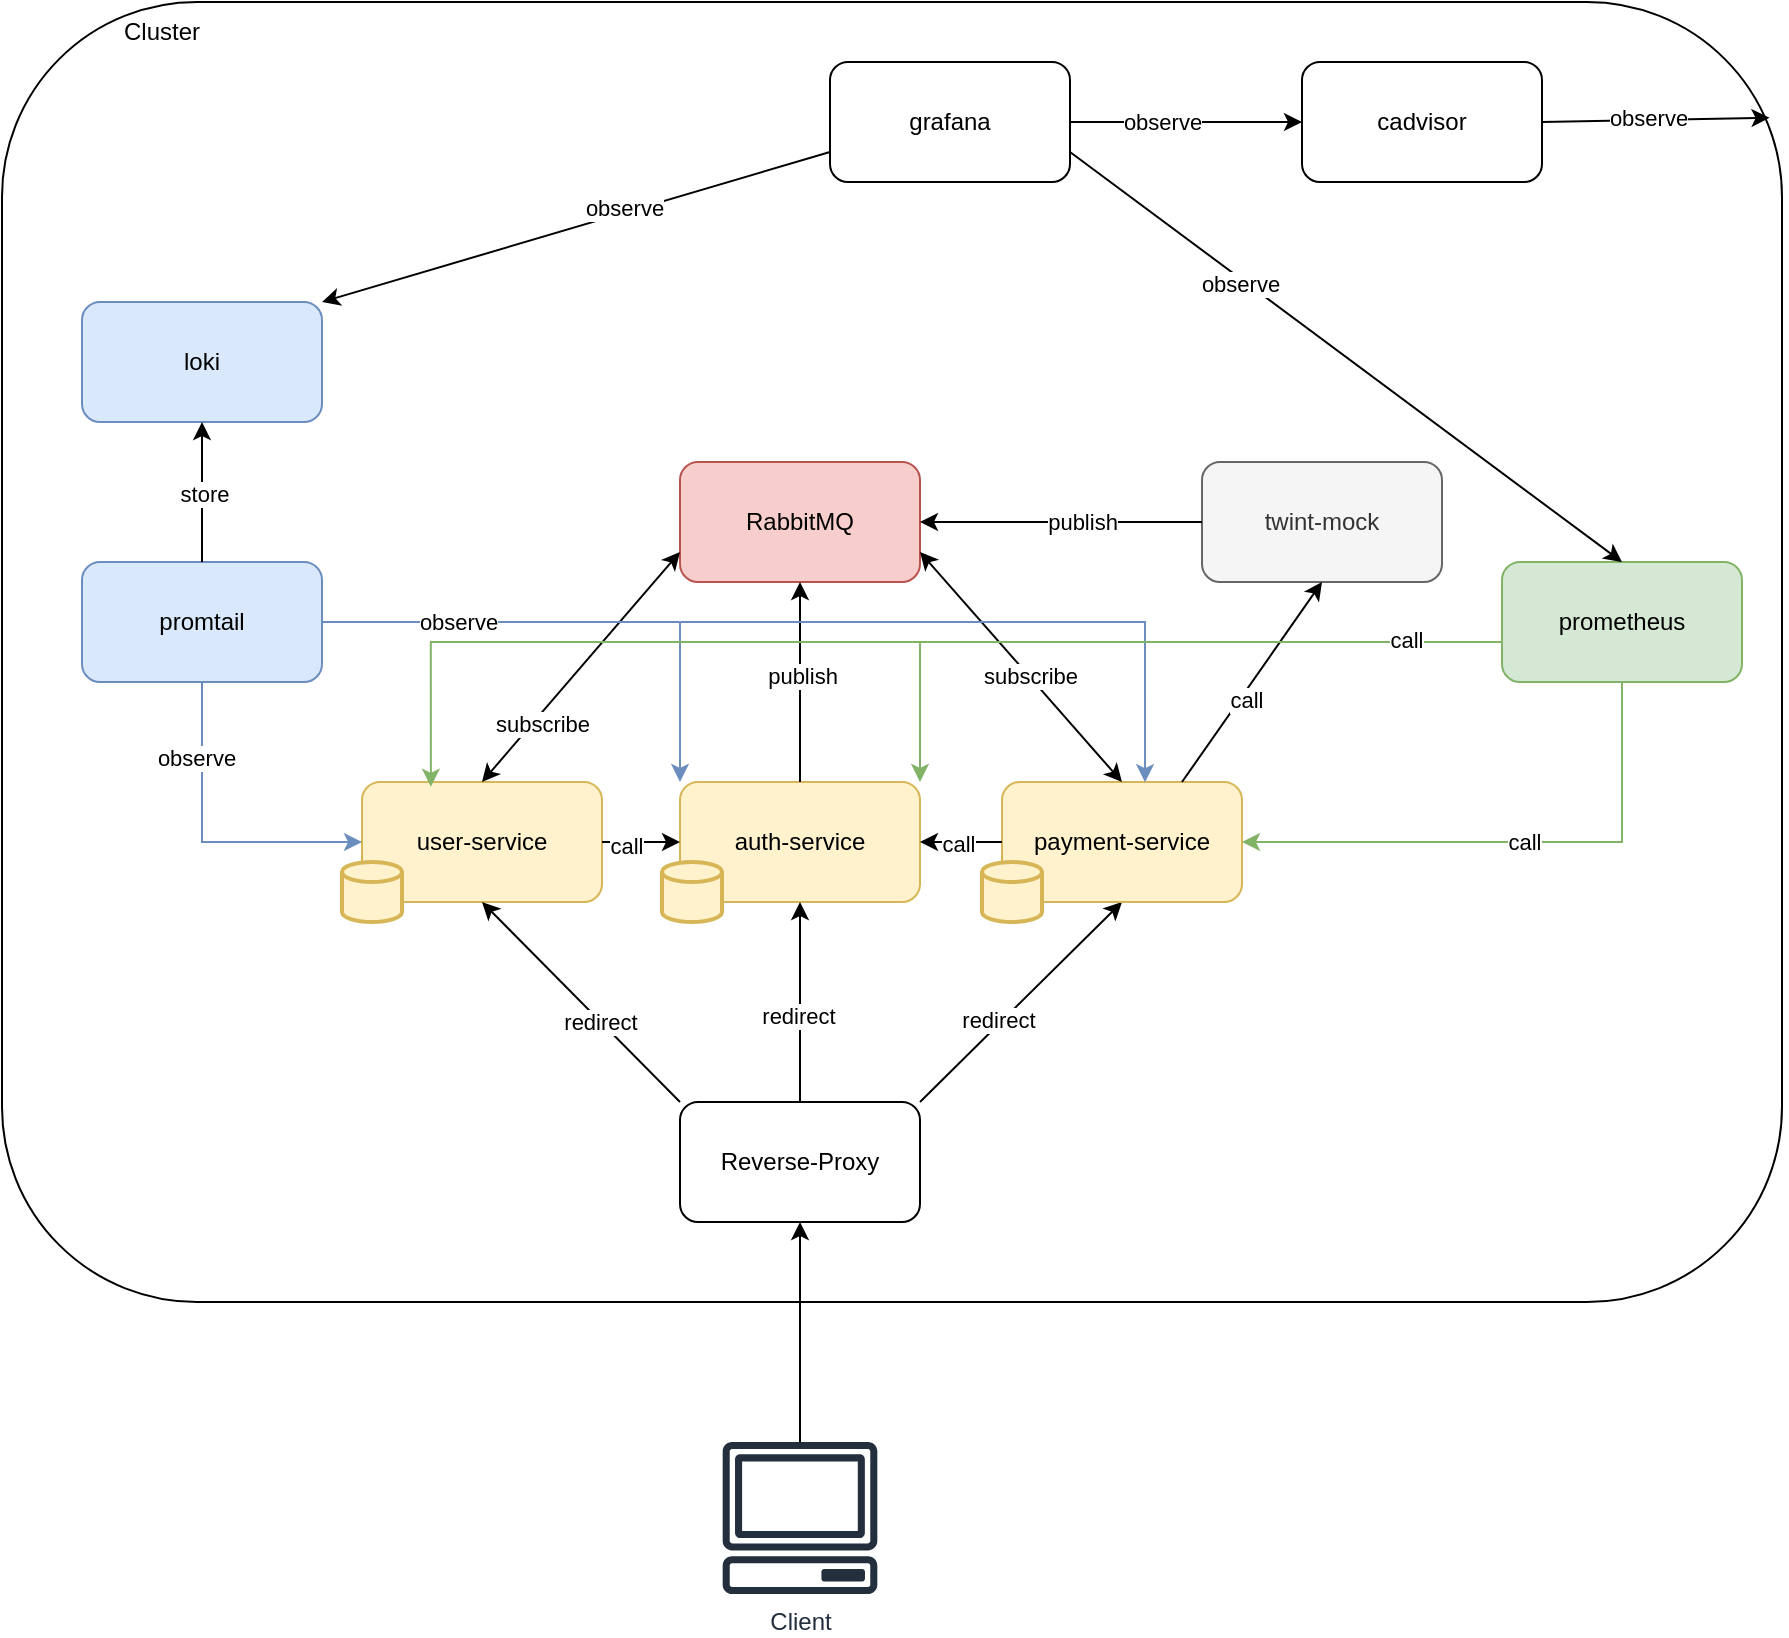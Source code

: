 <mxfile version="27.0.6">
  <diagram name="Seite-1" id="a_0hzJHnJxq_7q3SXprV">
    <mxGraphModel dx="1722" dy="932" grid="1" gridSize="10" guides="1" tooltips="1" connect="1" arrows="1" fold="1" page="1" pageScale="1" pageWidth="827" pageHeight="1169" math="0" shadow="0">
      <root>
        <mxCell id="0" />
        <mxCell id="1" parent="0" />
        <mxCell id="yX-IMmCzJm-knWDhz3Kd-60" value="" style="rounded=1;whiteSpace=wrap;html=1;fillColor=none;" vertex="1" parent="1">
          <mxGeometry y="80" width="890" height="650" as="geometry" />
        </mxCell>
        <mxCell id="yX-IMmCzJm-knWDhz3Kd-1" value="Client" style="sketch=0;outlineConnect=0;fontColor=#232F3E;gradientColor=none;fillColor=#232F3D;strokeColor=none;dashed=0;verticalLabelPosition=bottom;verticalAlign=top;align=center;html=1;fontSize=12;fontStyle=0;aspect=fixed;pointerEvents=1;shape=mxgraph.aws4.client;" vertex="1" parent="1">
          <mxGeometry x="360" y="800" width="78" height="76" as="geometry" />
        </mxCell>
        <mxCell id="yX-IMmCzJm-knWDhz3Kd-2" value="Reverse-Proxy" style="rounded=1;whiteSpace=wrap;html=1;" vertex="1" parent="1">
          <mxGeometry x="339" y="630" width="120" height="60" as="geometry" />
        </mxCell>
        <mxCell id="yX-IMmCzJm-knWDhz3Kd-3" value="" style="endArrow=classic;html=1;rounded=0;entryX=0.5;entryY=1;entryDx=0;entryDy=0;" edge="1" parent="1" source="yX-IMmCzJm-knWDhz3Kd-1" target="yX-IMmCzJm-knWDhz3Kd-2">
          <mxGeometry width="50" height="50" relative="1" as="geometry">
            <mxPoint x="340" y="800" as="sourcePoint" />
            <mxPoint x="390" y="750" as="targetPoint" />
          </mxGeometry>
        </mxCell>
        <mxCell id="yX-IMmCzJm-knWDhz3Kd-4" value="auth-service" style="rounded=1;whiteSpace=wrap;html=1;fillColor=#fff2cc;strokeColor=#d6b656;" vertex="1" parent="1">
          <mxGeometry x="339" y="470" width="120" height="60" as="geometry" />
        </mxCell>
        <mxCell id="yX-IMmCzJm-knWDhz3Kd-5" value="" style="endArrow=classic;html=1;rounded=0;entryX=0.5;entryY=1;entryDx=0;entryDy=0;" edge="1" parent="1" source="yX-IMmCzJm-knWDhz3Kd-2" target="yX-IMmCzJm-knWDhz3Kd-4">
          <mxGeometry width="50" height="50" relative="1" as="geometry">
            <mxPoint x="160" y="600" as="sourcePoint" />
            <mxPoint x="210" y="550" as="targetPoint" />
          </mxGeometry>
        </mxCell>
        <mxCell id="yX-IMmCzJm-knWDhz3Kd-22" value="redirect" style="edgeLabel;html=1;align=center;verticalAlign=middle;resizable=0;points=[];" vertex="1" connectable="0" parent="yX-IMmCzJm-knWDhz3Kd-5">
          <mxGeometry x="-0.134" y="1" relative="1" as="geometry">
            <mxPoint as="offset" />
          </mxGeometry>
        </mxCell>
        <mxCell id="yX-IMmCzJm-knWDhz3Kd-6" value="user-service" style="rounded=1;whiteSpace=wrap;html=1;fillColor=#fff2cc;strokeColor=#d6b656;" vertex="1" parent="1">
          <mxGeometry x="180" y="470" width="120" height="60" as="geometry" />
        </mxCell>
        <mxCell id="yX-IMmCzJm-knWDhz3Kd-7" value="" style="endArrow=classic;html=1;rounded=0;exitX=0;exitY=0;exitDx=0;exitDy=0;entryX=0.5;entryY=1;entryDx=0;entryDy=0;" edge="1" parent="1" source="yX-IMmCzJm-knWDhz3Kd-2" target="yX-IMmCzJm-knWDhz3Kd-6">
          <mxGeometry width="50" height="50" relative="1" as="geometry">
            <mxPoint x="110" y="610" as="sourcePoint" />
            <mxPoint x="160" y="560" as="targetPoint" />
          </mxGeometry>
        </mxCell>
        <mxCell id="yX-IMmCzJm-knWDhz3Kd-21" value="redirect" style="edgeLabel;html=1;align=center;verticalAlign=middle;resizable=0;points=[];" vertex="1" connectable="0" parent="yX-IMmCzJm-knWDhz3Kd-7">
          <mxGeometry x="-0.197" relative="1" as="geometry">
            <mxPoint as="offset" />
          </mxGeometry>
        </mxCell>
        <mxCell id="yX-IMmCzJm-knWDhz3Kd-8" value="" style="endArrow=classic;html=1;rounded=0;exitX=1;exitY=0;exitDx=0;exitDy=0;entryX=0.5;entryY=1;entryDx=0;entryDy=0;" edge="1" parent="1" source="yX-IMmCzJm-knWDhz3Kd-2" target="yX-IMmCzJm-knWDhz3Kd-9">
          <mxGeometry width="50" height="50" relative="1" as="geometry">
            <mxPoint x="660" y="660" as="sourcePoint" />
            <mxPoint x="710" y="610" as="targetPoint" />
          </mxGeometry>
        </mxCell>
        <mxCell id="yX-IMmCzJm-knWDhz3Kd-23" value="redirect" style="edgeLabel;html=1;align=center;verticalAlign=middle;resizable=0;points=[];" vertex="1" connectable="0" parent="yX-IMmCzJm-knWDhz3Kd-8">
          <mxGeometry x="-0.2" y="2" relative="1" as="geometry">
            <mxPoint as="offset" />
          </mxGeometry>
        </mxCell>
        <mxCell id="yX-IMmCzJm-knWDhz3Kd-9" value="payment-service" style="rounded=1;whiteSpace=wrap;html=1;fillColor=#fff2cc;strokeColor=#d6b656;" vertex="1" parent="1">
          <mxGeometry x="500" y="470" width="120" height="60" as="geometry" />
        </mxCell>
        <mxCell id="yX-IMmCzJm-knWDhz3Kd-10" value="RabbitMQ" style="rounded=1;whiteSpace=wrap;html=1;fillColor=#f8cecc;strokeColor=#b85450;" vertex="1" parent="1">
          <mxGeometry x="339" y="310" width="120" height="60" as="geometry" />
        </mxCell>
        <mxCell id="yX-IMmCzJm-knWDhz3Kd-11" value="" style="endArrow=classic;html=1;rounded=0;exitX=0.5;exitY=0;exitDx=0;exitDy=0;entryX=0.5;entryY=1;entryDx=0;entryDy=0;" edge="1" parent="1" source="yX-IMmCzJm-knWDhz3Kd-4" target="yX-IMmCzJm-knWDhz3Kd-10">
          <mxGeometry width="50" height="50" relative="1" as="geometry">
            <mxPoint x="410" y="460" as="sourcePoint" />
            <mxPoint x="460" y="410" as="targetPoint" />
          </mxGeometry>
        </mxCell>
        <mxCell id="yX-IMmCzJm-knWDhz3Kd-29" value="publish" style="edgeLabel;html=1;align=center;verticalAlign=middle;resizable=0;points=[];" vertex="1" connectable="0" parent="yX-IMmCzJm-knWDhz3Kd-11">
          <mxGeometry x="0.071" y="-1" relative="1" as="geometry">
            <mxPoint as="offset" />
          </mxGeometry>
        </mxCell>
        <mxCell id="yX-IMmCzJm-knWDhz3Kd-14" value="twint-mock" style="rounded=1;whiteSpace=wrap;html=1;fillColor=#f5f5f5;strokeColor=#666666;fontColor=#333333;" vertex="1" parent="1">
          <mxGeometry x="600" y="310" width="120" height="60" as="geometry" />
        </mxCell>
        <mxCell id="yX-IMmCzJm-knWDhz3Kd-15" value="" style="endArrow=classic;html=1;rounded=0;exitX=0.75;exitY=0;exitDx=0;exitDy=0;entryX=0.5;entryY=1;entryDx=0;entryDy=0;" edge="1" parent="1" source="yX-IMmCzJm-knWDhz3Kd-9" target="yX-IMmCzJm-knWDhz3Kd-14">
          <mxGeometry width="50" height="50" relative="1" as="geometry">
            <mxPoint x="570" y="430" as="sourcePoint" />
            <mxPoint x="671" y="545" as="targetPoint" />
          </mxGeometry>
        </mxCell>
        <mxCell id="yX-IMmCzJm-knWDhz3Kd-28" value="call" style="edgeLabel;html=1;align=center;verticalAlign=middle;resizable=0;points=[];" vertex="1" connectable="0" parent="yX-IMmCzJm-knWDhz3Kd-15">
          <mxGeometry x="-0.148" y="-2" relative="1" as="geometry">
            <mxPoint as="offset" />
          </mxGeometry>
        </mxCell>
        <mxCell id="yX-IMmCzJm-knWDhz3Kd-16" value="" style="endArrow=classic;html=1;rounded=0;exitX=0;exitY=0.5;exitDx=0;exitDy=0;entryX=1;entryY=0.5;entryDx=0;entryDy=0;" edge="1" parent="1" source="yX-IMmCzJm-knWDhz3Kd-14" target="yX-IMmCzJm-knWDhz3Kd-10">
          <mxGeometry width="50" height="50" relative="1" as="geometry">
            <mxPoint x="650" y="520" as="sourcePoint" />
            <mxPoint x="720" y="420" as="targetPoint" />
          </mxGeometry>
        </mxCell>
        <mxCell id="yX-IMmCzJm-knWDhz3Kd-30" value="publish" style="edgeLabel;html=1;align=center;verticalAlign=middle;resizable=0;points=[];" vertex="1" connectable="0" parent="yX-IMmCzJm-knWDhz3Kd-16">
          <mxGeometry x="-0.143" relative="1" as="geometry">
            <mxPoint as="offset" />
          </mxGeometry>
        </mxCell>
        <mxCell id="yX-IMmCzJm-knWDhz3Kd-17" value="" style="endArrow=classic;startArrow=classic;html=1;rounded=0;exitX=0.5;exitY=0;exitDx=0;exitDy=0;entryX=0;entryY=0.75;entryDx=0;entryDy=0;" edge="1" parent="1" source="yX-IMmCzJm-knWDhz3Kd-6" target="yX-IMmCzJm-knWDhz3Kd-10">
          <mxGeometry width="50" height="50" relative="1" as="geometry">
            <mxPoint x="200" y="410" as="sourcePoint" />
            <mxPoint x="250" y="360" as="targetPoint" />
          </mxGeometry>
        </mxCell>
        <mxCell id="yX-IMmCzJm-knWDhz3Kd-26" value="subscribe" style="edgeLabel;html=1;align=center;verticalAlign=middle;resizable=0;points=[];" vertex="1" connectable="0" parent="yX-IMmCzJm-knWDhz3Kd-17">
          <mxGeometry x="-0.037" y="2" relative="1" as="geometry">
            <mxPoint x="-16" y="27" as="offset" />
          </mxGeometry>
        </mxCell>
        <mxCell id="yX-IMmCzJm-knWDhz3Kd-18" value="" style="endArrow=classic;startArrow=classic;html=1;rounded=0;exitX=0.5;exitY=0;exitDx=0;exitDy=0;entryX=1;entryY=0.75;entryDx=0;entryDy=0;" edge="1" parent="1" source="yX-IMmCzJm-knWDhz3Kd-9" target="yX-IMmCzJm-knWDhz3Kd-10">
          <mxGeometry width="50" height="50" relative="1" as="geometry">
            <mxPoint x="310" y="525" as="sourcePoint" />
            <mxPoint x="409" y="410" as="targetPoint" />
          </mxGeometry>
        </mxCell>
        <mxCell id="yX-IMmCzJm-knWDhz3Kd-27" value="subscribe" style="edgeLabel;html=1;align=center;verticalAlign=middle;resizable=0;points=[];" vertex="1" connectable="0" parent="yX-IMmCzJm-knWDhz3Kd-18">
          <mxGeometry x="-0.082" relative="1" as="geometry">
            <mxPoint as="offset" />
          </mxGeometry>
        </mxCell>
        <mxCell id="yX-IMmCzJm-knWDhz3Kd-19" value="" style="endArrow=classic;html=1;rounded=0;exitX=0;exitY=0.5;exitDx=0;exitDy=0;entryX=1;entryY=0.5;entryDx=0;entryDy=0;" edge="1" parent="1" source="yX-IMmCzJm-knWDhz3Kd-9" target="yX-IMmCzJm-knWDhz3Kd-4">
          <mxGeometry width="50" height="50" relative="1" as="geometry">
            <mxPoint x="960" y="590" as="sourcePoint" />
            <mxPoint x="1010" y="540" as="targetPoint" />
          </mxGeometry>
        </mxCell>
        <mxCell id="yX-IMmCzJm-knWDhz3Kd-24" value="call" style="edgeLabel;html=1;align=center;verticalAlign=middle;resizable=0;points=[];" vertex="1" connectable="0" parent="yX-IMmCzJm-knWDhz3Kd-19">
          <mxGeometry x="0.108" y="1" relative="1" as="geometry">
            <mxPoint as="offset" />
          </mxGeometry>
        </mxCell>
        <mxCell id="yX-IMmCzJm-knWDhz3Kd-20" value="" style="endArrow=classic;html=1;rounded=0;exitX=1;exitY=0.5;exitDx=0;exitDy=0;entryX=0;entryY=0.5;entryDx=0;entryDy=0;" edge="1" parent="1" source="yX-IMmCzJm-knWDhz3Kd-6" target="yX-IMmCzJm-knWDhz3Kd-4">
          <mxGeometry width="50" height="50" relative="1" as="geometry">
            <mxPoint x="671" y="620" as="sourcePoint" />
            <mxPoint x="630" y="620" as="targetPoint" />
          </mxGeometry>
        </mxCell>
        <mxCell id="yX-IMmCzJm-knWDhz3Kd-25" value="call" style="edgeLabel;html=1;align=center;verticalAlign=middle;resizable=0;points=[];" vertex="1" connectable="0" parent="yX-IMmCzJm-knWDhz3Kd-20">
          <mxGeometry x="-0.407" y="-2" relative="1" as="geometry">
            <mxPoint as="offset" />
          </mxGeometry>
        </mxCell>
        <mxCell id="yX-IMmCzJm-knWDhz3Kd-31" value="" style="strokeWidth=2;html=1;shape=mxgraph.flowchart.database;whiteSpace=wrap;fillColor=#fff2cc;strokeColor=#d6b656;" vertex="1" parent="1">
          <mxGeometry x="170" y="510" width="30" height="30" as="geometry" />
        </mxCell>
        <mxCell id="yX-IMmCzJm-knWDhz3Kd-32" value="" style="strokeWidth=2;html=1;shape=mxgraph.flowchart.database;whiteSpace=wrap;fillColor=#fff2cc;strokeColor=#d6b656;" vertex="1" parent="1">
          <mxGeometry x="330" y="510" width="30" height="30" as="geometry" />
        </mxCell>
        <mxCell id="yX-IMmCzJm-knWDhz3Kd-33" value="" style="strokeWidth=2;html=1;shape=mxgraph.flowchart.database;whiteSpace=wrap;fillColor=#fff2cc;strokeColor=#d6b656;" vertex="1" parent="1">
          <mxGeometry x="490" y="510" width="30" height="30" as="geometry" />
        </mxCell>
        <mxCell id="yX-IMmCzJm-knWDhz3Kd-35" style="edgeStyle=orthogonalEdgeStyle;rounded=0;orthogonalLoop=1;jettySize=auto;html=1;entryX=0;entryY=0.5;entryDx=0;entryDy=0;fillColor=#dae8fc;strokeColor=#6c8ebf;" edge="1" parent="1" source="yX-IMmCzJm-knWDhz3Kd-34" target="yX-IMmCzJm-knWDhz3Kd-6">
          <mxGeometry relative="1" as="geometry">
            <Array as="points">
              <mxPoint x="100" y="500" />
            </Array>
          </mxGeometry>
        </mxCell>
        <mxCell id="yX-IMmCzJm-knWDhz3Kd-36" value="observe" style="edgeLabel;html=1;align=center;verticalAlign=middle;resizable=0;points=[];" vertex="1" connectable="0" parent="yX-IMmCzJm-knWDhz3Kd-35">
          <mxGeometry x="-0.523" y="-3" relative="1" as="geometry">
            <mxPoint as="offset" />
          </mxGeometry>
        </mxCell>
        <mxCell id="yX-IMmCzJm-knWDhz3Kd-37" style="edgeStyle=orthogonalEdgeStyle;rounded=0;orthogonalLoop=1;jettySize=auto;html=1;entryX=0;entryY=0;entryDx=0;entryDy=0;fillColor=#dae8fc;strokeColor=#6c8ebf;" edge="1" parent="1" source="yX-IMmCzJm-knWDhz3Kd-34" target="yX-IMmCzJm-knWDhz3Kd-4">
          <mxGeometry relative="1" as="geometry" />
        </mxCell>
        <mxCell id="yX-IMmCzJm-knWDhz3Kd-34" value="promtail" style="rounded=1;whiteSpace=wrap;html=1;fillColor=#dae8fc;strokeColor=#6c8ebf;" vertex="1" parent="1">
          <mxGeometry x="40" y="360" width="120" height="60" as="geometry" />
        </mxCell>
        <mxCell id="yX-IMmCzJm-knWDhz3Kd-39" style="edgeStyle=orthogonalEdgeStyle;rounded=0;orthogonalLoop=1;jettySize=auto;html=1;entryX=0.596;entryY=0.002;entryDx=0;entryDy=0;entryPerimeter=0;fillColor=#dae8fc;strokeColor=#6c8ebf;" edge="1" parent="1" source="yX-IMmCzJm-knWDhz3Kd-34" target="yX-IMmCzJm-knWDhz3Kd-9">
          <mxGeometry relative="1" as="geometry" />
        </mxCell>
        <mxCell id="yX-IMmCzJm-knWDhz3Kd-42" value="&lt;div&gt;observe&lt;/div&gt;" style="edgeLabel;html=1;align=center;verticalAlign=middle;resizable=0;points=[];" vertex="1" connectable="0" parent="yX-IMmCzJm-knWDhz3Kd-39">
          <mxGeometry x="-0.725" relative="1" as="geometry">
            <mxPoint as="offset" />
          </mxGeometry>
        </mxCell>
        <mxCell id="yX-IMmCzJm-knWDhz3Kd-43" value="loki" style="rounded=1;whiteSpace=wrap;html=1;fillColor=#dae8fc;strokeColor=#6c8ebf;" vertex="1" parent="1">
          <mxGeometry x="40" y="230" width="120" height="60" as="geometry" />
        </mxCell>
        <mxCell id="yX-IMmCzJm-knWDhz3Kd-44" value="" style="endArrow=classic;html=1;rounded=0;exitX=0.5;exitY=0;exitDx=0;exitDy=0;entryX=0.5;entryY=1;entryDx=0;entryDy=0;" edge="1" parent="1" source="yX-IMmCzJm-knWDhz3Kd-34" target="yX-IMmCzJm-knWDhz3Kd-43">
          <mxGeometry width="50" height="50" relative="1" as="geometry">
            <mxPoint x="90" y="380" as="sourcePoint" />
            <mxPoint x="140" y="330" as="targetPoint" />
          </mxGeometry>
        </mxCell>
        <mxCell id="yX-IMmCzJm-knWDhz3Kd-47" value="store" style="edgeLabel;html=1;align=center;verticalAlign=middle;resizable=0;points=[];" vertex="1" connectable="0" parent="yX-IMmCzJm-knWDhz3Kd-44">
          <mxGeometry x="-0.016" y="-1" relative="1" as="geometry">
            <mxPoint as="offset" />
          </mxGeometry>
        </mxCell>
        <mxCell id="yX-IMmCzJm-knWDhz3Kd-49" style="edgeStyle=orthogonalEdgeStyle;rounded=0;orthogonalLoop=1;jettySize=auto;html=1;entryX=1;entryY=0.5;entryDx=0;entryDy=0;fillColor=#d5e8d4;strokeColor=#82b366;" edge="1" parent="1" source="yX-IMmCzJm-knWDhz3Kd-48" target="yX-IMmCzJm-knWDhz3Kd-9">
          <mxGeometry relative="1" as="geometry">
            <Array as="points">
              <mxPoint x="810" y="500" />
            </Array>
          </mxGeometry>
        </mxCell>
        <mxCell id="yX-IMmCzJm-knWDhz3Kd-50" value="call" style="edgeLabel;html=1;align=center;verticalAlign=middle;resizable=0;points=[];" vertex="1" connectable="0" parent="yX-IMmCzJm-knWDhz3Kd-49">
          <mxGeometry x="-0.042" relative="1" as="geometry">
            <mxPoint as="offset" />
          </mxGeometry>
        </mxCell>
        <mxCell id="yX-IMmCzJm-knWDhz3Kd-51" style="edgeStyle=orthogonalEdgeStyle;rounded=0;orthogonalLoop=1;jettySize=auto;html=1;entryX=1;entryY=0;entryDx=0;entryDy=0;fillColor=#d5e8d4;strokeColor=#82b366;" edge="1" parent="1" source="yX-IMmCzJm-knWDhz3Kd-48" target="yX-IMmCzJm-knWDhz3Kd-4">
          <mxGeometry relative="1" as="geometry">
            <Array as="points">
              <mxPoint x="459" y="400" />
            </Array>
          </mxGeometry>
        </mxCell>
        <mxCell id="yX-IMmCzJm-knWDhz3Kd-48" value="prometheus" style="rounded=1;whiteSpace=wrap;html=1;fillColor=#d5e8d4;strokeColor=#82b366;" vertex="1" parent="1">
          <mxGeometry x="750" y="360" width="120" height="60" as="geometry" />
        </mxCell>
        <mxCell id="yX-IMmCzJm-knWDhz3Kd-53" style="edgeStyle=orthogonalEdgeStyle;rounded=0;orthogonalLoop=1;jettySize=auto;html=1;entryX=0.287;entryY=0.04;entryDx=0;entryDy=0;entryPerimeter=0;fillColor=#d5e8d4;strokeColor=#82b366;" edge="1" parent="1" source="yX-IMmCzJm-knWDhz3Kd-48" target="yX-IMmCzJm-knWDhz3Kd-6">
          <mxGeometry relative="1" as="geometry">
            <Array as="points">
              <mxPoint x="214" y="400" />
            </Array>
          </mxGeometry>
        </mxCell>
        <mxCell id="yX-IMmCzJm-knWDhz3Kd-54" value="call" style="edgeLabel;html=1;align=center;verticalAlign=middle;resizable=0;points=[];" vertex="1" connectable="0" parent="yX-IMmCzJm-knWDhz3Kd-53">
          <mxGeometry x="-0.84" y="-1" relative="1" as="geometry">
            <mxPoint as="offset" />
          </mxGeometry>
        </mxCell>
        <mxCell id="yX-IMmCzJm-knWDhz3Kd-55" value="grafana" style="rounded=1;whiteSpace=wrap;html=1;" vertex="1" parent="1">
          <mxGeometry x="414" y="110" width="120" height="60" as="geometry" />
        </mxCell>
        <mxCell id="yX-IMmCzJm-knWDhz3Kd-56" value="" style="endArrow=classic;html=1;rounded=0;exitX=0;exitY=0.75;exitDx=0;exitDy=0;entryX=1;entryY=0;entryDx=0;entryDy=0;" edge="1" parent="1" source="yX-IMmCzJm-knWDhz3Kd-55" target="yX-IMmCzJm-knWDhz3Kd-43">
          <mxGeometry width="50" height="50" relative="1" as="geometry">
            <mxPoint x="320" y="190" as="sourcePoint" />
            <mxPoint x="370" y="140" as="targetPoint" />
          </mxGeometry>
        </mxCell>
        <mxCell id="yX-IMmCzJm-knWDhz3Kd-57" value="observe" style="edgeLabel;html=1;align=center;verticalAlign=middle;resizable=0;points=[];" vertex="1" connectable="0" parent="yX-IMmCzJm-knWDhz3Kd-56">
          <mxGeometry x="-0.195" y="-3" relative="1" as="geometry">
            <mxPoint as="offset" />
          </mxGeometry>
        </mxCell>
        <mxCell id="yX-IMmCzJm-knWDhz3Kd-58" value="" style="endArrow=classic;html=1;rounded=0;exitX=1;exitY=0.75;exitDx=0;exitDy=0;entryX=0.5;entryY=0;entryDx=0;entryDy=0;" edge="1" parent="1" source="yX-IMmCzJm-knWDhz3Kd-55" target="yX-IMmCzJm-knWDhz3Kd-48">
          <mxGeometry width="50" height="50" relative="1" as="geometry">
            <mxPoint x="780" y="240" as="sourcePoint" />
            <mxPoint x="830" y="190" as="targetPoint" />
          </mxGeometry>
        </mxCell>
        <mxCell id="yX-IMmCzJm-knWDhz3Kd-59" value="observe" style="edgeLabel;html=1;align=center;verticalAlign=middle;resizable=0;points=[];" vertex="1" connectable="0" parent="yX-IMmCzJm-knWDhz3Kd-58">
          <mxGeometry x="-0.376" y="-2" relative="1" as="geometry">
            <mxPoint as="offset" />
          </mxGeometry>
        </mxCell>
        <mxCell id="yX-IMmCzJm-knWDhz3Kd-61" value="cadvisor" style="rounded=1;whiteSpace=wrap;html=1;" vertex="1" parent="1">
          <mxGeometry x="650" y="110" width="120" height="60" as="geometry" />
        </mxCell>
        <mxCell id="yX-IMmCzJm-knWDhz3Kd-62" value="" style="endArrow=classic;html=1;rounded=0;exitX=1;exitY=0.5;exitDx=0;exitDy=0;entryX=0;entryY=0.5;entryDx=0;entryDy=0;" edge="1" parent="1" source="yX-IMmCzJm-knWDhz3Kd-55" target="yX-IMmCzJm-knWDhz3Kd-61">
          <mxGeometry width="50" height="50" relative="1" as="geometry">
            <mxPoint x="540" y="140" as="sourcePoint" />
            <mxPoint x="590" y="90" as="targetPoint" />
          </mxGeometry>
        </mxCell>
        <mxCell id="yX-IMmCzJm-knWDhz3Kd-63" value="observe" style="edgeLabel;html=1;align=center;verticalAlign=middle;resizable=0;points=[];" vertex="1" connectable="0" parent="yX-IMmCzJm-knWDhz3Kd-62">
          <mxGeometry x="-0.204" relative="1" as="geometry">
            <mxPoint as="offset" />
          </mxGeometry>
        </mxCell>
        <mxCell id="yX-IMmCzJm-knWDhz3Kd-64" value="" style="endArrow=classic;html=1;rounded=0;exitX=1;exitY=0.5;exitDx=0;exitDy=0;entryX=0.993;entryY=0.089;entryDx=0;entryDy=0;entryPerimeter=0;" edge="1" parent="1" source="yX-IMmCzJm-knWDhz3Kd-61" target="yX-IMmCzJm-knWDhz3Kd-60">
          <mxGeometry width="50" height="50" relative="1" as="geometry">
            <mxPoint x="910" y="160" as="sourcePoint" />
            <mxPoint x="960" y="110" as="targetPoint" />
          </mxGeometry>
        </mxCell>
        <mxCell id="yX-IMmCzJm-knWDhz3Kd-65" value="observe" style="edgeLabel;html=1;align=center;verticalAlign=middle;resizable=0;points=[];" vertex="1" connectable="0" parent="yX-IMmCzJm-knWDhz3Kd-64">
          <mxGeometry x="-0.078" y="1" relative="1" as="geometry">
            <mxPoint as="offset" />
          </mxGeometry>
        </mxCell>
        <mxCell id="yX-IMmCzJm-knWDhz3Kd-66" value="Cluster" style="text;html=1;align=center;verticalAlign=middle;whiteSpace=wrap;rounded=0;" vertex="1" parent="1">
          <mxGeometry x="50" y="80" width="60" height="30" as="geometry" />
        </mxCell>
      </root>
    </mxGraphModel>
  </diagram>
</mxfile>

